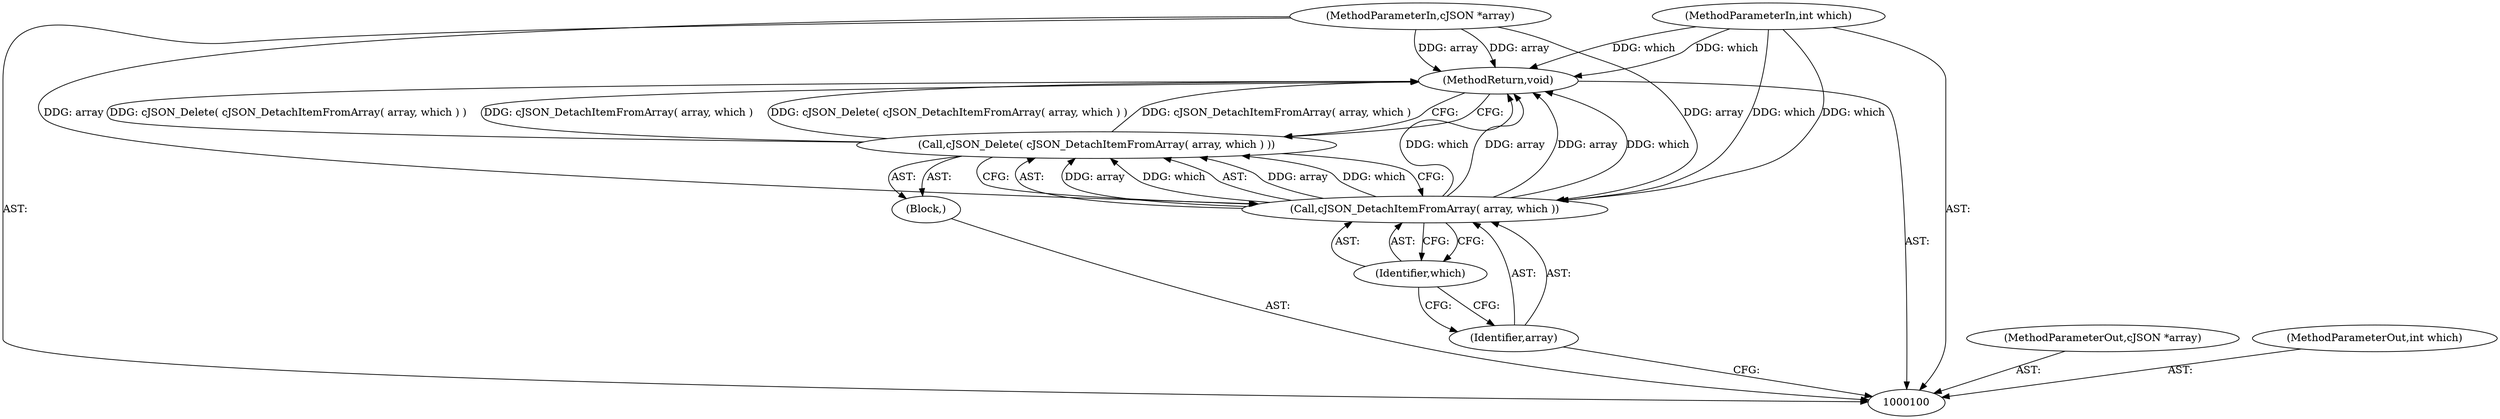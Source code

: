 digraph "1_iperf_91f2fa59e8ed80dfbf400add0164ee0e508e412a_16" {
"1000108" [label="(MethodReturn,void)"];
"1000101" [label="(MethodParameterIn,cJSON *array)"];
"1000122" [label="(MethodParameterOut,cJSON *array)"];
"1000102" [label="(MethodParameterIn,int which)"];
"1000123" [label="(MethodParameterOut,int which)"];
"1000103" [label="(Block,)"];
"1000104" [label="(Call,cJSON_Delete( cJSON_DetachItemFromArray( array, which ) ))"];
"1000105" [label="(Call,cJSON_DetachItemFromArray( array, which ))"];
"1000106" [label="(Identifier,array)"];
"1000107" [label="(Identifier,which)"];
"1000108" -> "1000100"  [label="AST: "];
"1000108" -> "1000104"  [label="CFG: "];
"1000105" -> "1000108"  [label="DDG: which"];
"1000105" -> "1000108"  [label="DDG: array"];
"1000104" -> "1000108"  [label="DDG: cJSON_Delete( cJSON_DetachItemFromArray( array, which ) )"];
"1000104" -> "1000108"  [label="DDG: cJSON_DetachItemFromArray( array, which )"];
"1000102" -> "1000108"  [label="DDG: which"];
"1000101" -> "1000108"  [label="DDG: array"];
"1000101" -> "1000100"  [label="AST: "];
"1000101" -> "1000108"  [label="DDG: array"];
"1000101" -> "1000105"  [label="DDG: array"];
"1000122" -> "1000100"  [label="AST: "];
"1000102" -> "1000100"  [label="AST: "];
"1000102" -> "1000108"  [label="DDG: which"];
"1000102" -> "1000105"  [label="DDG: which"];
"1000123" -> "1000100"  [label="AST: "];
"1000103" -> "1000100"  [label="AST: "];
"1000104" -> "1000103"  [label="AST: "];
"1000104" -> "1000103"  [label="AST: "];
"1000104" -> "1000105"  [label="CFG: "];
"1000105" -> "1000104"  [label="AST: "];
"1000108" -> "1000104"  [label="CFG: "];
"1000104" -> "1000108"  [label="DDG: cJSON_Delete( cJSON_DetachItemFromArray( array, which ) )"];
"1000104" -> "1000108"  [label="DDG: cJSON_DetachItemFromArray( array, which )"];
"1000105" -> "1000104"  [label="DDG: array"];
"1000105" -> "1000104"  [label="DDG: which"];
"1000105" -> "1000104"  [label="AST: "];
"1000105" -> "1000107"  [label="CFG: "];
"1000106" -> "1000105"  [label="AST: "];
"1000107" -> "1000105"  [label="AST: "];
"1000104" -> "1000105"  [label="CFG: "];
"1000105" -> "1000108"  [label="DDG: which"];
"1000105" -> "1000108"  [label="DDG: array"];
"1000105" -> "1000104"  [label="DDG: array"];
"1000105" -> "1000104"  [label="DDG: which"];
"1000101" -> "1000105"  [label="DDG: array"];
"1000102" -> "1000105"  [label="DDG: which"];
"1000106" -> "1000105"  [label="AST: "];
"1000106" -> "1000100"  [label="CFG: "];
"1000107" -> "1000106"  [label="CFG: "];
"1000107" -> "1000105"  [label="AST: "];
"1000107" -> "1000106"  [label="CFG: "];
"1000105" -> "1000107"  [label="CFG: "];
}

